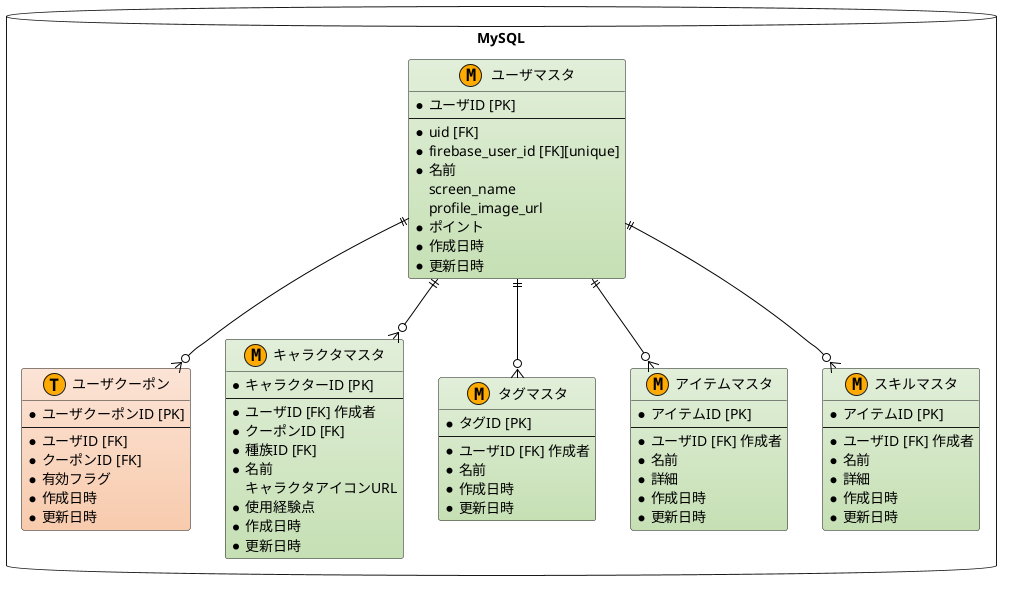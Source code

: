 @startuml
/'
  図の中で目立たせたいエンティティに着色するための
  色の名前（定数）を定義します。
'/
!define MAIN_ENTITY #E2EFDA-C6E0B4
!define MAIN_ENTITY_2 #FCE4D6-F8CBAD

/' 他の色も、用途が分りやすいように名前をつけます。 '/
!define METAL #F2F2F2-D9D9D9
!define MASTER_MARK_COLOR AAFFAA
!define TRANSACTION_MARK_COLOR FFAA00

/'
  デフォルトのスタイルを設定します。
  この場合の指定は class です。entity ではエラーになります。
'/
skinparam class {
    BackgroundColor METAL
    BcharactersColor Black
    ArrowColor Black
}


package "MySQL" as mysql <<Database>> {
    /'
      マスターテーブルを M、トランザクションを T などと安直にしていますが、
      チーム内でルールを決めればなんでも良いと思います。交差テーブルは "I" とか。
      角丸四角形が描けない代替です。
     '/
    entity "ユーザマスタ" as users <<M,TRANSACTION_MARK_COLOR>> MAIN_ENTITY {
        * ユーザID [PK]
        --
        * uid [FK]
        * firebase_user_id [FK][unique]
        * 名前
        screen_name
        profile_image_url
        * ポイント
        * 作成日時
        * 更新日時
    }
    entity "ユーザクーポン" as user_coupons <<T,TRANSACTION_MARK_COLOR>> MAIN_ENTITY_2 {
        * ユーザクーポンID [PK]
        --
        * ユーザID [FK]
        * クーポンID [FK]
        * 有効フラグ
        * 作成日時
        * 更新日時
    }

    entity "キャラクタマスタ" as characters <<M,TRANSACTION_MARK_COLOR>> MAIN_ENTITY {
        * キャラクターID [PK]
        --
        * ユーザID [FK] 作成者
        * クーポンID [FK]
        * 種族ID [FK]
        * 名前
        キャラクタアイコンURL
        * 使用経験点
        * 作成日時
        * 更新日時
    }

    entity "タグマスタ" as tags <<M,TRANSACTION_MARK_COLOR>> MAIN_ENTITY {
        * タグID [PK]
        --
        * ユーザID [FK] 作成者
        * 名前
        * 作成日時
        * 更新日時
    }
    entity "アイテムマスタ" as items <<M,TRANSACTION_MARK_COLOR>> MAIN_ENTITY {
        * アイテムID [PK]
        --
        * ユーザID [FK] 作成者
        * 名前
        * 詳細
        * 作成日時
        * 更新日時
    }
    entity "スキルマスタ" as skills <<M,TRANSACTION_MARK_COLOR>> MAIN_ENTITY {
        * アイテムID [PK]
        --
        * ユーザID [FK] 作成者
        * 名前
        * 詳細
        * 作成日時
        * 更新日時
    }
}


users ||--o{ user_coupons
users ||--o{ skills
users ||--o{ tags
users ||--o{ characters
users ||--o{ items


@enduml